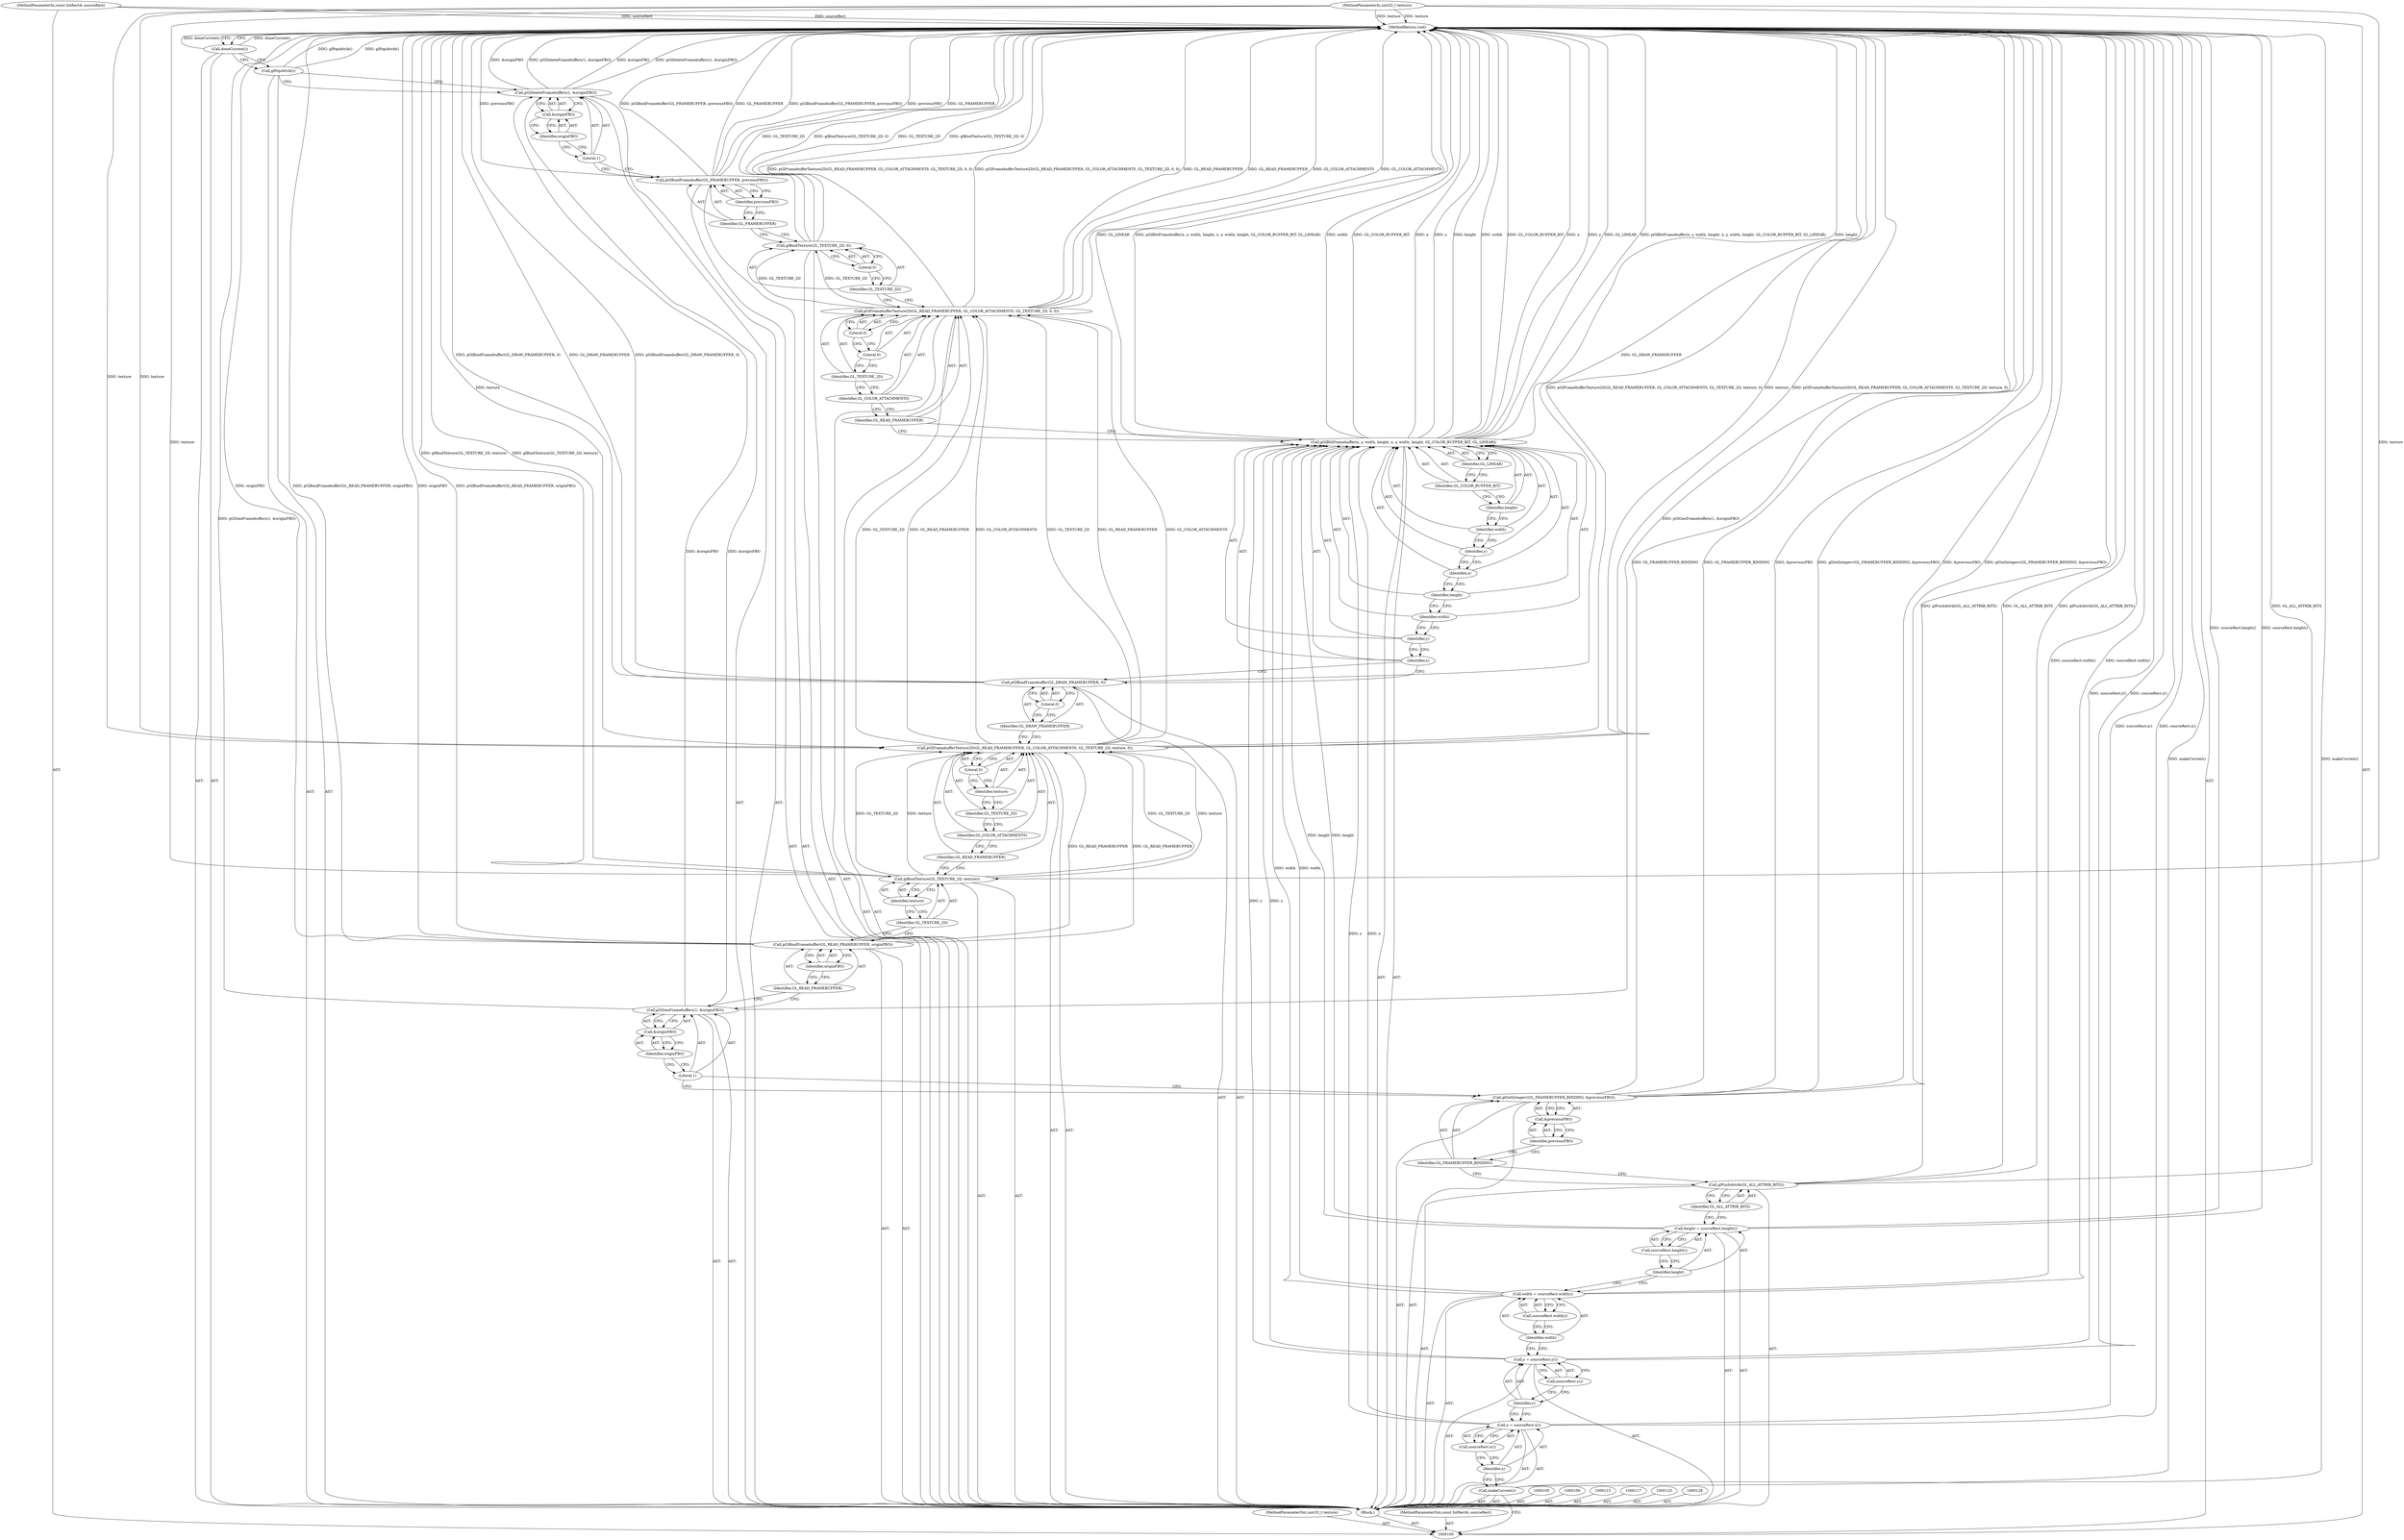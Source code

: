 digraph "0_Chrome_4da7eefcaad044a6f919947a2a0e3d4fed87834c_0" {
"1000101" [label="(MethodParameterIn,uint32_t texture)"];
"1000266" [label="(MethodParameterOut,uint32_t texture)"];
"1000102" [label="(MethodParameterIn,const IntRect& sourceRect)"];
"1000267" [label="(MethodParameterOut,const IntRect& sourceRect)"];
"1000177" [label="(MethodReturn,void)"];
"1000125" [label="(Identifier,GL_FRAMEBUFFER_BINDING)"];
"1000126" [label="(Call,&previousFBO)"];
"1000127" [label="(Identifier,previousFBO)"];
"1000124" [label="(Call,glGetIntegerv(GL_FRAMEBUFFER_BINDING, &previousFBO))"];
"1000130" [label="(Literal,1)"];
"1000131" [label="(Call,&originFBO)"];
"1000132" [label="(Identifier,originFBO)"];
"1000129" [label="(Call,pGlGenFramebuffers(1, &originFBO))"];
"1000134" [label="(Identifier,GL_READ_FRAMEBUFFER)"];
"1000135" [label="(Identifier,originFBO)"];
"1000133" [label="(Call,pGlBindFramebuffer(GL_READ_FRAMEBUFFER, originFBO))"];
"1000137" [label="(Identifier,GL_TEXTURE_2D)"];
"1000138" [label="(Identifier,texture)"];
"1000136" [label="(Call,glBindTexture(GL_TEXTURE_2D, texture))"];
"1000144" [label="(Literal,0)"];
"1000140" [label="(Identifier,GL_READ_FRAMEBUFFER)"];
"1000141" [label="(Identifier,GL_COLOR_ATTACHMENT0)"];
"1000142" [label="(Identifier,GL_TEXTURE_2D)"];
"1000139" [label="(Call,pGlFramebufferTexture2D(GL_READ_FRAMEBUFFER, GL_COLOR_ATTACHMENT0, GL_TEXTURE_2D, texture, 0))"];
"1000143" [label="(Identifier,texture)"];
"1000146" [label="(Identifier,GL_DRAW_FRAMEBUFFER)"];
"1000147" [label="(Literal,0)"];
"1000145" [label="(Call,pGlBindFramebuffer(GL_DRAW_FRAMEBUFFER, 0))"];
"1000103" [label="(Block,)"];
"1000149" [label="(Identifier,x)"];
"1000150" [label="(Identifier,y)"];
"1000151" [label="(Identifier,width)"];
"1000152" [label="(Identifier,height)"];
"1000153" [label="(Identifier,x)"];
"1000154" [label="(Identifier,y)"];
"1000155" [label="(Identifier,width)"];
"1000156" [label="(Identifier,height)"];
"1000157" [label="(Identifier,GL_COLOR_BUFFER_BIT)"];
"1000148" [label="(Call,pGlBlitFramebuffer(x, y, width, height, x, y, width, height, GL_COLOR_BUFFER_BIT, GL_LINEAR))"];
"1000158" [label="(Identifier,GL_LINEAR)"];
"1000160" [label="(Identifier,GL_READ_FRAMEBUFFER)"];
"1000161" [label="(Identifier,GL_COLOR_ATTACHMENT0)"];
"1000162" [label="(Identifier,GL_TEXTURE_2D)"];
"1000159" [label="(Call,pGlFramebufferTexture2D(GL_READ_FRAMEBUFFER, GL_COLOR_ATTACHMENT0, GL_TEXTURE_2D, 0, 0))"];
"1000163" [label="(Literal,0)"];
"1000164" [label="(Literal,0)"];
"1000166" [label="(Identifier,GL_TEXTURE_2D)"];
"1000167" [label="(Literal,0)"];
"1000165" [label="(Call,glBindTexture(GL_TEXTURE_2D, 0))"];
"1000169" [label="(Identifier,GL_FRAMEBUFFER)"];
"1000170" [label="(Identifier,previousFBO)"];
"1000168" [label="(Call,pGlBindFramebuffer(GL_FRAMEBUFFER, previousFBO))"];
"1000172" [label="(Literal,1)"];
"1000173" [label="(Call,&originFBO)"];
"1000174" [label="(Identifier,originFBO)"];
"1000171" [label="(Call,pGlDeleteFramebuffers(1, &originFBO))"];
"1000175" [label="(Call,glPopAttrib())"];
"1000176" [label="(Call,doneCurrent())"];
"1000104" [label="(Call,makeCurrent())"];
"1000106" [label="(Call,x = sourceRect.x())"];
"1000107" [label="(Identifier,x)"];
"1000108" [label="(Call,sourceRect.x())"];
"1000110" [label="(Call,y = sourceRect.y())"];
"1000111" [label="(Identifier,y)"];
"1000112" [label="(Call,sourceRect.y())"];
"1000114" [label="(Call,width = sourceRect.width())"];
"1000115" [label="(Identifier,width)"];
"1000116" [label="(Call,sourceRect.width())"];
"1000118" [label="(Call,height = sourceRect.height())"];
"1000119" [label="(Identifier,height)"];
"1000120" [label="(Call,sourceRect.height())"];
"1000122" [label="(Identifier,GL_ALL_ATTRIB_BITS)"];
"1000121" [label="(Call,glPushAttrib(GL_ALL_ATTRIB_BITS))"];
"1000101" -> "1000100"  [label="AST: "];
"1000101" -> "1000177"  [label="DDG: texture"];
"1000101" -> "1000136"  [label="DDG: texture"];
"1000101" -> "1000139"  [label="DDG: texture"];
"1000266" -> "1000100"  [label="AST: "];
"1000102" -> "1000100"  [label="AST: "];
"1000102" -> "1000177"  [label="DDG: sourceRect"];
"1000267" -> "1000100"  [label="AST: "];
"1000177" -> "1000100"  [label="AST: "];
"1000177" -> "1000176"  [label="CFG: "];
"1000159" -> "1000177"  [label="DDG: pGlFramebufferTexture2D(GL_READ_FRAMEBUFFER, GL_COLOR_ATTACHMENT0, GL_TEXTURE_2D, 0, 0)"];
"1000159" -> "1000177"  [label="DDG: GL_READ_FRAMEBUFFER"];
"1000159" -> "1000177"  [label="DDG: GL_COLOR_ATTACHMENT0"];
"1000124" -> "1000177"  [label="DDG: GL_FRAMEBUFFER_BINDING"];
"1000124" -> "1000177"  [label="DDG: &previousFBO"];
"1000124" -> "1000177"  [label="DDG: glGetIntegerv(GL_FRAMEBUFFER_BINDING, &previousFBO)"];
"1000106" -> "1000177"  [label="DDG: sourceRect.x()"];
"1000148" -> "1000177"  [label="DDG: width"];
"1000148" -> "1000177"  [label="DDG: GL_COLOR_BUFFER_BIT"];
"1000148" -> "1000177"  [label="DDG: x"];
"1000148" -> "1000177"  [label="DDG: y"];
"1000148" -> "1000177"  [label="DDG: height"];
"1000148" -> "1000177"  [label="DDG: GL_LINEAR"];
"1000148" -> "1000177"  [label="DDG: pGlBlitFramebuffer(x, y, width, height, x, y, width, height, GL_COLOR_BUFFER_BIT, GL_LINEAR)"];
"1000168" -> "1000177"  [label="DDG: GL_FRAMEBUFFER"];
"1000168" -> "1000177"  [label="DDG: pGlBindFramebuffer(GL_FRAMEBUFFER, previousFBO)"];
"1000168" -> "1000177"  [label="DDG: previousFBO"];
"1000104" -> "1000177"  [label="DDG: makeCurrent()"];
"1000139" -> "1000177"  [label="DDG: pGlFramebufferTexture2D(GL_READ_FRAMEBUFFER, GL_COLOR_ATTACHMENT0, GL_TEXTURE_2D, texture, 0)"];
"1000139" -> "1000177"  [label="DDG: texture"];
"1000121" -> "1000177"  [label="DDG: glPushAttrib(GL_ALL_ATTRIB_BITS)"];
"1000121" -> "1000177"  [label="DDG: GL_ALL_ATTRIB_BITS"];
"1000145" -> "1000177"  [label="DDG: GL_DRAW_FRAMEBUFFER"];
"1000145" -> "1000177"  [label="DDG: pGlBindFramebuffer(GL_DRAW_FRAMEBUFFER, 0)"];
"1000165" -> "1000177"  [label="DDG: GL_TEXTURE_2D"];
"1000165" -> "1000177"  [label="DDG: glBindTexture(GL_TEXTURE_2D, 0)"];
"1000129" -> "1000177"  [label="DDG: pGlGenFramebuffers(1, &originFBO)"];
"1000176" -> "1000177"  [label="DDG: doneCurrent()"];
"1000133" -> "1000177"  [label="DDG: pGlBindFramebuffer(GL_READ_FRAMEBUFFER, originFBO)"];
"1000133" -> "1000177"  [label="DDG: originFBO"];
"1000102" -> "1000177"  [label="DDG: sourceRect"];
"1000110" -> "1000177"  [label="DDG: sourceRect.y()"];
"1000101" -> "1000177"  [label="DDG: texture"];
"1000118" -> "1000177"  [label="DDG: sourceRect.height()"];
"1000171" -> "1000177"  [label="DDG: &originFBO"];
"1000171" -> "1000177"  [label="DDG: pGlDeleteFramebuffers(1, &originFBO)"];
"1000136" -> "1000177"  [label="DDG: glBindTexture(GL_TEXTURE_2D, texture)"];
"1000114" -> "1000177"  [label="DDG: sourceRect.width()"];
"1000175" -> "1000177"  [label="DDG: glPopAttrib()"];
"1000125" -> "1000124"  [label="AST: "];
"1000125" -> "1000121"  [label="CFG: "];
"1000127" -> "1000125"  [label="CFG: "];
"1000126" -> "1000124"  [label="AST: "];
"1000126" -> "1000127"  [label="CFG: "];
"1000127" -> "1000126"  [label="AST: "];
"1000124" -> "1000126"  [label="CFG: "];
"1000127" -> "1000126"  [label="AST: "];
"1000127" -> "1000125"  [label="CFG: "];
"1000126" -> "1000127"  [label="CFG: "];
"1000124" -> "1000103"  [label="AST: "];
"1000124" -> "1000126"  [label="CFG: "];
"1000125" -> "1000124"  [label="AST: "];
"1000126" -> "1000124"  [label="AST: "];
"1000130" -> "1000124"  [label="CFG: "];
"1000124" -> "1000177"  [label="DDG: GL_FRAMEBUFFER_BINDING"];
"1000124" -> "1000177"  [label="DDG: &previousFBO"];
"1000124" -> "1000177"  [label="DDG: glGetIntegerv(GL_FRAMEBUFFER_BINDING, &previousFBO)"];
"1000130" -> "1000129"  [label="AST: "];
"1000130" -> "1000124"  [label="CFG: "];
"1000132" -> "1000130"  [label="CFG: "];
"1000131" -> "1000129"  [label="AST: "];
"1000131" -> "1000132"  [label="CFG: "];
"1000132" -> "1000131"  [label="AST: "];
"1000129" -> "1000131"  [label="CFG: "];
"1000132" -> "1000131"  [label="AST: "];
"1000132" -> "1000130"  [label="CFG: "];
"1000131" -> "1000132"  [label="CFG: "];
"1000129" -> "1000103"  [label="AST: "];
"1000129" -> "1000131"  [label="CFG: "];
"1000130" -> "1000129"  [label="AST: "];
"1000131" -> "1000129"  [label="AST: "];
"1000134" -> "1000129"  [label="CFG: "];
"1000129" -> "1000177"  [label="DDG: pGlGenFramebuffers(1, &originFBO)"];
"1000129" -> "1000171"  [label="DDG: &originFBO"];
"1000134" -> "1000133"  [label="AST: "];
"1000134" -> "1000129"  [label="CFG: "];
"1000135" -> "1000134"  [label="CFG: "];
"1000135" -> "1000133"  [label="AST: "];
"1000135" -> "1000134"  [label="CFG: "];
"1000133" -> "1000135"  [label="CFG: "];
"1000133" -> "1000103"  [label="AST: "];
"1000133" -> "1000135"  [label="CFG: "];
"1000134" -> "1000133"  [label="AST: "];
"1000135" -> "1000133"  [label="AST: "];
"1000137" -> "1000133"  [label="CFG: "];
"1000133" -> "1000177"  [label="DDG: pGlBindFramebuffer(GL_READ_FRAMEBUFFER, originFBO)"];
"1000133" -> "1000177"  [label="DDG: originFBO"];
"1000133" -> "1000139"  [label="DDG: GL_READ_FRAMEBUFFER"];
"1000137" -> "1000136"  [label="AST: "];
"1000137" -> "1000133"  [label="CFG: "];
"1000138" -> "1000137"  [label="CFG: "];
"1000138" -> "1000136"  [label="AST: "];
"1000138" -> "1000137"  [label="CFG: "];
"1000136" -> "1000138"  [label="CFG: "];
"1000136" -> "1000103"  [label="AST: "];
"1000136" -> "1000138"  [label="CFG: "];
"1000137" -> "1000136"  [label="AST: "];
"1000138" -> "1000136"  [label="AST: "];
"1000140" -> "1000136"  [label="CFG: "];
"1000136" -> "1000177"  [label="DDG: glBindTexture(GL_TEXTURE_2D, texture)"];
"1000101" -> "1000136"  [label="DDG: texture"];
"1000136" -> "1000139"  [label="DDG: GL_TEXTURE_2D"];
"1000136" -> "1000139"  [label="DDG: texture"];
"1000144" -> "1000139"  [label="AST: "];
"1000144" -> "1000143"  [label="CFG: "];
"1000139" -> "1000144"  [label="CFG: "];
"1000140" -> "1000139"  [label="AST: "];
"1000140" -> "1000136"  [label="CFG: "];
"1000141" -> "1000140"  [label="CFG: "];
"1000141" -> "1000139"  [label="AST: "];
"1000141" -> "1000140"  [label="CFG: "];
"1000142" -> "1000141"  [label="CFG: "];
"1000142" -> "1000139"  [label="AST: "];
"1000142" -> "1000141"  [label="CFG: "];
"1000143" -> "1000142"  [label="CFG: "];
"1000139" -> "1000103"  [label="AST: "];
"1000139" -> "1000144"  [label="CFG: "];
"1000140" -> "1000139"  [label="AST: "];
"1000141" -> "1000139"  [label="AST: "];
"1000142" -> "1000139"  [label="AST: "];
"1000143" -> "1000139"  [label="AST: "];
"1000144" -> "1000139"  [label="AST: "];
"1000146" -> "1000139"  [label="CFG: "];
"1000139" -> "1000177"  [label="DDG: pGlFramebufferTexture2D(GL_READ_FRAMEBUFFER, GL_COLOR_ATTACHMENT0, GL_TEXTURE_2D, texture, 0)"];
"1000139" -> "1000177"  [label="DDG: texture"];
"1000133" -> "1000139"  [label="DDG: GL_READ_FRAMEBUFFER"];
"1000136" -> "1000139"  [label="DDG: GL_TEXTURE_2D"];
"1000136" -> "1000139"  [label="DDG: texture"];
"1000101" -> "1000139"  [label="DDG: texture"];
"1000139" -> "1000159"  [label="DDG: GL_READ_FRAMEBUFFER"];
"1000139" -> "1000159"  [label="DDG: GL_COLOR_ATTACHMENT0"];
"1000139" -> "1000159"  [label="DDG: GL_TEXTURE_2D"];
"1000143" -> "1000139"  [label="AST: "];
"1000143" -> "1000142"  [label="CFG: "];
"1000144" -> "1000143"  [label="CFG: "];
"1000146" -> "1000145"  [label="AST: "];
"1000146" -> "1000139"  [label="CFG: "];
"1000147" -> "1000146"  [label="CFG: "];
"1000147" -> "1000145"  [label="AST: "];
"1000147" -> "1000146"  [label="CFG: "];
"1000145" -> "1000147"  [label="CFG: "];
"1000145" -> "1000103"  [label="AST: "];
"1000145" -> "1000147"  [label="CFG: "];
"1000146" -> "1000145"  [label="AST: "];
"1000147" -> "1000145"  [label="AST: "];
"1000149" -> "1000145"  [label="CFG: "];
"1000145" -> "1000177"  [label="DDG: GL_DRAW_FRAMEBUFFER"];
"1000145" -> "1000177"  [label="DDG: pGlBindFramebuffer(GL_DRAW_FRAMEBUFFER, 0)"];
"1000103" -> "1000100"  [label="AST: "];
"1000104" -> "1000103"  [label="AST: "];
"1000105" -> "1000103"  [label="AST: "];
"1000106" -> "1000103"  [label="AST: "];
"1000109" -> "1000103"  [label="AST: "];
"1000110" -> "1000103"  [label="AST: "];
"1000113" -> "1000103"  [label="AST: "];
"1000114" -> "1000103"  [label="AST: "];
"1000117" -> "1000103"  [label="AST: "];
"1000118" -> "1000103"  [label="AST: "];
"1000121" -> "1000103"  [label="AST: "];
"1000123" -> "1000103"  [label="AST: "];
"1000124" -> "1000103"  [label="AST: "];
"1000128" -> "1000103"  [label="AST: "];
"1000129" -> "1000103"  [label="AST: "];
"1000133" -> "1000103"  [label="AST: "];
"1000136" -> "1000103"  [label="AST: "];
"1000139" -> "1000103"  [label="AST: "];
"1000145" -> "1000103"  [label="AST: "];
"1000148" -> "1000103"  [label="AST: "];
"1000159" -> "1000103"  [label="AST: "];
"1000165" -> "1000103"  [label="AST: "];
"1000168" -> "1000103"  [label="AST: "];
"1000171" -> "1000103"  [label="AST: "];
"1000175" -> "1000103"  [label="AST: "];
"1000176" -> "1000103"  [label="AST: "];
"1000149" -> "1000148"  [label="AST: "];
"1000149" -> "1000145"  [label="CFG: "];
"1000150" -> "1000149"  [label="CFG: "];
"1000150" -> "1000148"  [label="AST: "];
"1000150" -> "1000149"  [label="CFG: "];
"1000151" -> "1000150"  [label="CFG: "];
"1000151" -> "1000148"  [label="AST: "];
"1000151" -> "1000150"  [label="CFG: "];
"1000152" -> "1000151"  [label="CFG: "];
"1000152" -> "1000148"  [label="AST: "];
"1000152" -> "1000151"  [label="CFG: "];
"1000153" -> "1000152"  [label="CFG: "];
"1000153" -> "1000148"  [label="AST: "];
"1000153" -> "1000152"  [label="CFG: "];
"1000154" -> "1000153"  [label="CFG: "];
"1000154" -> "1000148"  [label="AST: "];
"1000154" -> "1000153"  [label="CFG: "];
"1000155" -> "1000154"  [label="CFG: "];
"1000155" -> "1000148"  [label="AST: "];
"1000155" -> "1000154"  [label="CFG: "];
"1000156" -> "1000155"  [label="CFG: "];
"1000156" -> "1000148"  [label="AST: "];
"1000156" -> "1000155"  [label="CFG: "];
"1000157" -> "1000156"  [label="CFG: "];
"1000157" -> "1000148"  [label="AST: "];
"1000157" -> "1000156"  [label="CFG: "];
"1000158" -> "1000157"  [label="CFG: "];
"1000148" -> "1000103"  [label="AST: "];
"1000148" -> "1000158"  [label="CFG: "];
"1000149" -> "1000148"  [label="AST: "];
"1000150" -> "1000148"  [label="AST: "];
"1000151" -> "1000148"  [label="AST: "];
"1000152" -> "1000148"  [label="AST: "];
"1000153" -> "1000148"  [label="AST: "];
"1000154" -> "1000148"  [label="AST: "];
"1000155" -> "1000148"  [label="AST: "];
"1000156" -> "1000148"  [label="AST: "];
"1000157" -> "1000148"  [label="AST: "];
"1000158" -> "1000148"  [label="AST: "];
"1000160" -> "1000148"  [label="CFG: "];
"1000148" -> "1000177"  [label="DDG: width"];
"1000148" -> "1000177"  [label="DDG: GL_COLOR_BUFFER_BIT"];
"1000148" -> "1000177"  [label="DDG: x"];
"1000148" -> "1000177"  [label="DDG: y"];
"1000148" -> "1000177"  [label="DDG: height"];
"1000148" -> "1000177"  [label="DDG: GL_LINEAR"];
"1000148" -> "1000177"  [label="DDG: pGlBlitFramebuffer(x, y, width, height, x, y, width, height, GL_COLOR_BUFFER_BIT, GL_LINEAR)"];
"1000106" -> "1000148"  [label="DDG: x"];
"1000110" -> "1000148"  [label="DDG: y"];
"1000114" -> "1000148"  [label="DDG: width"];
"1000118" -> "1000148"  [label="DDG: height"];
"1000158" -> "1000148"  [label="AST: "];
"1000158" -> "1000157"  [label="CFG: "];
"1000148" -> "1000158"  [label="CFG: "];
"1000160" -> "1000159"  [label="AST: "];
"1000160" -> "1000148"  [label="CFG: "];
"1000161" -> "1000160"  [label="CFG: "];
"1000161" -> "1000159"  [label="AST: "];
"1000161" -> "1000160"  [label="CFG: "];
"1000162" -> "1000161"  [label="CFG: "];
"1000162" -> "1000159"  [label="AST: "];
"1000162" -> "1000161"  [label="CFG: "];
"1000163" -> "1000162"  [label="CFG: "];
"1000159" -> "1000103"  [label="AST: "];
"1000159" -> "1000164"  [label="CFG: "];
"1000160" -> "1000159"  [label="AST: "];
"1000161" -> "1000159"  [label="AST: "];
"1000162" -> "1000159"  [label="AST: "];
"1000163" -> "1000159"  [label="AST: "];
"1000164" -> "1000159"  [label="AST: "];
"1000166" -> "1000159"  [label="CFG: "];
"1000159" -> "1000177"  [label="DDG: pGlFramebufferTexture2D(GL_READ_FRAMEBUFFER, GL_COLOR_ATTACHMENT0, GL_TEXTURE_2D, 0, 0)"];
"1000159" -> "1000177"  [label="DDG: GL_READ_FRAMEBUFFER"];
"1000159" -> "1000177"  [label="DDG: GL_COLOR_ATTACHMENT0"];
"1000139" -> "1000159"  [label="DDG: GL_READ_FRAMEBUFFER"];
"1000139" -> "1000159"  [label="DDG: GL_COLOR_ATTACHMENT0"];
"1000139" -> "1000159"  [label="DDG: GL_TEXTURE_2D"];
"1000159" -> "1000165"  [label="DDG: GL_TEXTURE_2D"];
"1000163" -> "1000159"  [label="AST: "];
"1000163" -> "1000162"  [label="CFG: "];
"1000164" -> "1000163"  [label="CFG: "];
"1000164" -> "1000159"  [label="AST: "];
"1000164" -> "1000163"  [label="CFG: "];
"1000159" -> "1000164"  [label="CFG: "];
"1000166" -> "1000165"  [label="AST: "];
"1000166" -> "1000159"  [label="CFG: "];
"1000167" -> "1000166"  [label="CFG: "];
"1000167" -> "1000165"  [label="AST: "];
"1000167" -> "1000166"  [label="CFG: "];
"1000165" -> "1000167"  [label="CFG: "];
"1000165" -> "1000103"  [label="AST: "];
"1000165" -> "1000167"  [label="CFG: "];
"1000166" -> "1000165"  [label="AST: "];
"1000167" -> "1000165"  [label="AST: "];
"1000169" -> "1000165"  [label="CFG: "];
"1000165" -> "1000177"  [label="DDG: GL_TEXTURE_2D"];
"1000165" -> "1000177"  [label="DDG: glBindTexture(GL_TEXTURE_2D, 0)"];
"1000159" -> "1000165"  [label="DDG: GL_TEXTURE_2D"];
"1000169" -> "1000168"  [label="AST: "];
"1000169" -> "1000165"  [label="CFG: "];
"1000170" -> "1000169"  [label="CFG: "];
"1000170" -> "1000168"  [label="AST: "];
"1000170" -> "1000169"  [label="CFG: "];
"1000168" -> "1000170"  [label="CFG: "];
"1000168" -> "1000103"  [label="AST: "];
"1000168" -> "1000170"  [label="CFG: "];
"1000169" -> "1000168"  [label="AST: "];
"1000170" -> "1000168"  [label="AST: "];
"1000172" -> "1000168"  [label="CFG: "];
"1000168" -> "1000177"  [label="DDG: GL_FRAMEBUFFER"];
"1000168" -> "1000177"  [label="DDG: pGlBindFramebuffer(GL_FRAMEBUFFER, previousFBO)"];
"1000168" -> "1000177"  [label="DDG: previousFBO"];
"1000172" -> "1000171"  [label="AST: "];
"1000172" -> "1000168"  [label="CFG: "];
"1000174" -> "1000172"  [label="CFG: "];
"1000173" -> "1000171"  [label="AST: "];
"1000173" -> "1000174"  [label="CFG: "];
"1000174" -> "1000173"  [label="AST: "];
"1000171" -> "1000173"  [label="CFG: "];
"1000174" -> "1000173"  [label="AST: "];
"1000174" -> "1000172"  [label="CFG: "];
"1000173" -> "1000174"  [label="CFG: "];
"1000171" -> "1000103"  [label="AST: "];
"1000171" -> "1000173"  [label="CFG: "];
"1000172" -> "1000171"  [label="AST: "];
"1000173" -> "1000171"  [label="AST: "];
"1000175" -> "1000171"  [label="CFG: "];
"1000171" -> "1000177"  [label="DDG: &originFBO"];
"1000171" -> "1000177"  [label="DDG: pGlDeleteFramebuffers(1, &originFBO)"];
"1000129" -> "1000171"  [label="DDG: &originFBO"];
"1000175" -> "1000103"  [label="AST: "];
"1000175" -> "1000171"  [label="CFG: "];
"1000176" -> "1000175"  [label="CFG: "];
"1000175" -> "1000177"  [label="DDG: glPopAttrib()"];
"1000176" -> "1000103"  [label="AST: "];
"1000176" -> "1000175"  [label="CFG: "];
"1000177" -> "1000176"  [label="CFG: "];
"1000176" -> "1000177"  [label="DDG: doneCurrent()"];
"1000104" -> "1000103"  [label="AST: "];
"1000104" -> "1000100"  [label="CFG: "];
"1000107" -> "1000104"  [label="CFG: "];
"1000104" -> "1000177"  [label="DDG: makeCurrent()"];
"1000106" -> "1000103"  [label="AST: "];
"1000106" -> "1000108"  [label="CFG: "];
"1000107" -> "1000106"  [label="AST: "];
"1000108" -> "1000106"  [label="AST: "];
"1000111" -> "1000106"  [label="CFG: "];
"1000106" -> "1000177"  [label="DDG: sourceRect.x()"];
"1000106" -> "1000148"  [label="DDG: x"];
"1000107" -> "1000106"  [label="AST: "];
"1000107" -> "1000104"  [label="CFG: "];
"1000108" -> "1000107"  [label="CFG: "];
"1000108" -> "1000106"  [label="AST: "];
"1000108" -> "1000107"  [label="CFG: "];
"1000106" -> "1000108"  [label="CFG: "];
"1000110" -> "1000103"  [label="AST: "];
"1000110" -> "1000112"  [label="CFG: "];
"1000111" -> "1000110"  [label="AST: "];
"1000112" -> "1000110"  [label="AST: "];
"1000115" -> "1000110"  [label="CFG: "];
"1000110" -> "1000177"  [label="DDG: sourceRect.y()"];
"1000110" -> "1000148"  [label="DDG: y"];
"1000111" -> "1000110"  [label="AST: "];
"1000111" -> "1000106"  [label="CFG: "];
"1000112" -> "1000111"  [label="CFG: "];
"1000112" -> "1000110"  [label="AST: "];
"1000112" -> "1000111"  [label="CFG: "];
"1000110" -> "1000112"  [label="CFG: "];
"1000114" -> "1000103"  [label="AST: "];
"1000114" -> "1000116"  [label="CFG: "];
"1000115" -> "1000114"  [label="AST: "];
"1000116" -> "1000114"  [label="AST: "];
"1000119" -> "1000114"  [label="CFG: "];
"1000114" -> "1000177"  [label="DDG: sourceRect.width()"];
"1000114" -> "1000148"  [label="DDG: width"];
"1000115" -> "1000114"  [label="AST: "];
"1000115" -> "1000110"  [label="CFG: "];
"1000116" -> "1000115"  [label="CFG: "];
"1000116" -> "1000114"  [label="AST: "];
"1000116" -> "1000115"  [label="CFG: "];
"1000114" -> "1000116"  [label="CFG: "];
"1000118" -> "1000103"  [label="AST: "];
"1000118" -> "1000120"  [label="CFG: "];
"1000119" -> "1000118"  [label="AST: "];
"1000120" -> "1000118"  [label="AST: "];
"1000122" -> "1000118"  [label="CFG: "];
"1000118" -> "1000177"  [label="DDG: sourceRect.height()"];
"1000118" -> "1000148"  [label="DDG: height"];
"1000119" -> "1000118"  [label="AST: "];
"1000119" -> "1000114"  [label="CFG: "];
"1000120" -> "1000119"  [label="CFG: "];
"1000120" -> "1000118"  [label="AST: "];
"1000120" -> "1000119"  [label="CFG: "];
"1000118" -> "1000120"  [label="CFG: "];
"1000122" -> "1000121"  [label="AST: "];
"1000122" -> "1000118"  [label="CFG: "];
"1000121" -> "1000122"  [label="CFG: "];
"1000121" -> "1000103"  [label="AST: "];
"1000121" -> "1000122"  [label="CFG: "];
"1000122" -> "1000121"  [label="AST: "];
"1000125" -> "1000121"  [label="CFG: "];
"1000121" -> "1000177"  [label="DDG: glPushAttrib(GL_ALL_ATTRIB_BITS)"];
"1000121" -> "1000177"  [label="DDG: GL_ALL_ATTRIB_BITS"];
}
